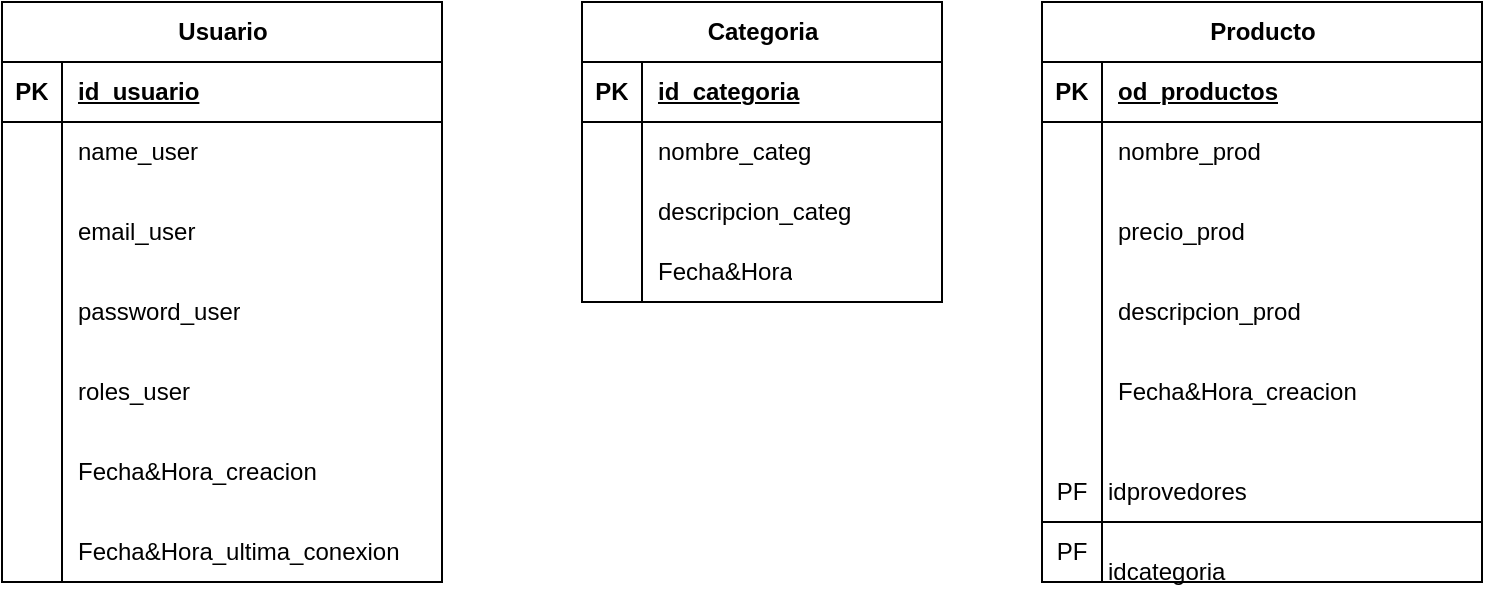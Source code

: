 <mxfile version="21.7.2" type="device">
  <diagram name="Página-1" id="-SicjK3Q40rVKnBRTP0w">
    <mxGraphModel dx="927" dy="536" grid="1" gridSize="10" guides="1" tooltips="1" connect="1" arrows="1" fold="1" page="1" pageScale="1" pageWidth="827" pageHeight="1169" math="0" shadow="0">
      <root>
        <mxCell id="0" />
        <mxCell id="1" parent="0" />
        <mxCell id="uVSQU8OiVjRB_bHvuxRj-1" value="Usuario" style="shape=table;startSize=30;container=1;collapsible=1;childLayout=tableLayout;fixedRows=1;rowLines=0;fontStyle=1;align=center;resizeLast=1;html=1;" vertex="1" parent="1">
          <mxGeometry x="40" y="130" width="220" height="290" as="geometry" />
        </mxCell>
        <mxCell id="uVSQU8OiVjRB_bHvuxRj-2" value="" style="shape=tableRow;horizontal=0;startSize=0;swimlaneHead=0;swimlaneBody=0;fillColor=none;collapsible=0;dropTarget=0;points=[[0,0.5],[1,0.5]];portConstraint=eastwest;top=0;left=0;right=0;bottom=1;" vertex="1" parent="uVSQU8OiVjRB_bHvuxRj-1">
          <mxGeometry y="30" width="220" height="30" as="geometry" />
        </mxCell>
        <mxCell id="uVSQU8OiVjRB_bHvuxRj-3" value="PK" style="shape=partialRectangle;connectable=0;fillColor=none;top=0;left=0;bottom=0;right=0;fontStyle=1;overflow=hidden;whiteSpace=wrap;html=1;" vertex="1" parent="uVSQU8OiVjRB_bHvuxRj-2">
          <mxGeometry width="30" height="30" as="geometry">
            <mxRectangle width="30" height="30" as="alternateBounds" />
          </mxGeometry>
        </mxCell>
        <mxCell id="uVSQU8OiVjRB_bHvuxRj-4" value="id_usuario" style="shape=partialRectangle;connectable=0;fillColor=none;top=0;left=0;bottom=0;right=0;align=left;spacingLeft=6;fontStyle=5;overflow=hidden;whiteSpace=wrap;html=1;" vertex="1" parent="uVSQU8OiVjRB_bHvuxRj-2">
          <mxGeometry x="30" width="190" height="30" as="geometry">
            <mxRectangle width="190" height="30" as="alternateBounds" />
          </mxGeometry>
        </mxCell>
        <mxCell id="uVSQU8OiVjRB_bHvuxRj-5" value="" style="shape=tableRow;horizontal=0;startSize=0;swimlaneHead=0;swimlaneBody=0;fillColor=none;collapsible=0;dropTarget=0;points=[[0,0.5],[1,0.5]];portConstraint=eastwest;top=0;left=0;right=0;bottom=0;" vertex="1" parent="uVSQU8OiVjRB_bHvuxRj-1">
          <mxGeometry y="60" width="220" height="30" as="geometry" />
        </mxCell>
        <mxCell id="uVSQU8OiVjRB_bHvuxRj-6" value="" style="shape=partialRectangle;connectable=0;fillColor=none;top=0;left=0;bottom=0;right=0;editable=1;overflow=hidden;whiteSpace=wrap;html=1;" vertex="1" parent="uVSQU8OiVjRB_bHvuxRj-5">
          <mxGeometry width="30" height="30" as="geometry">
            <mxRectangle width="30" height="30" as="alternateBounds" />
          </mxGeometry>
        </mxCell>
        <mxCell id="uVSQU8OiVjRB_bHvuxRj-7" value="name_user" style="shape=partialRectangle;connectable=0;fillColor=none;top=0;left=0;bottom=0;right=0;align=left;spacingLeft=6;overflow=hidden;whiteSpace=wrap;html=1;" vertex="1" parent="uVSQU8OiVjRB_bHvuxRj-5">
          <mxGeometry x="30" width="190" height="30" as="geometry">
            <mxRectangle width="190" height="30" as="alternateBounds" />
          </mxGeometry>
        </mxCell>
        <mxCell id="uVSQU8OiVjRB_bHvuxRj-8" value="" style="shape=tableRow;horizontal=0;startSize=0;swimlaneHead=0;swimlaneBody=0;fillColor=none;collapsible=0;dropTarget=0;points=[[0,0.5],[1,0.5]];portConstraint=eastwest;top=0;left=0;right=0;bottom=0;" vertex="1" parent="uVSQU8OiVjRB_bHvuxRj-1">
          <mxGeometry y="90" width="220" height="50" as="geometry" />
        </mxCell>
        <mxCell id="uVSQU8OiVjRB_bHvuxRj-9" value="" style="shape=partialRectangle;connectable=0;fillColor=none;top=0;left=0;bottom=0;right=0;editable=1;overflow=hidden;whiteSpace=wrap;html=1;" vertex="1" parent="uVSQU8OiVjRB_bHvuxRj-8">
          <mxGeometry width="30" height="50" as="geometry">
            <mxRectangle width="30" height="50" as="alternateBounds" />
          </mxGeometry>
        </mxCell>
        <mxCell id="uVSQU8OiVjRB_bHvuxRj-10" value="email_user" style="shape=partialRectangle;connectable=0;fillColor=none;top=0;left=0;bottom=0;right=0;align=left;spacingLeft=6;overflow=hidden;whiteSpace=wrap;html=1;" vertex="1" parent="uVSQU8OiVjRB_bHvuxRj-8">
          <mxGeometry x="30" width="190" height="50" as="geometry">
            <mxRectangle width="190" height="50" as="alternateBounds" />
          </mxGeometry>
        </mxCell>
        <mxCell id="uVSQU8OiVjRB_bHvuxRj-11" value="" style="shape=tableRow;horizontal=0;startSize=0;swimlaneHead=0;swimlaneBody=0;fillColor=none;collapsible=0;dropTarget=0;points=[[0,0.5],[1,0.5]];portConstraint=eastwest;top=0;left=0;right=0;bottom=0;" vertex="1" parent="uVSQU8OiVjRB_bHvuxRj-1">
          <mxGeometry y="140" width="220" height="30" as="geometry" />
        </mxCell>
        <mxCell id="uVSQU8OiVjRB_bHvuxRj-12" value="" style="shape=partialRectangle;connectable=0;fillColor=none;top=0;left=0;bottom=0;right=0;editable=1;overflow=hidden;whiteSpace=wrap;html=1;" vertex="1" parent="uVSQU8OiVjRB_bHvuxRj-11">
          <mxGeometry width="30" height="30" as="geometry">
            <mxRectangle width="30" height="30" as="alternateBounds" />
          </mxGeometry>
        </mxCell>
        <mxCell id="uVSQU8OiVjRB_bHvuxRj-13" value="password_user" style="shape=partialRectangle;connectable=0;fillColor=none;top=0;left=0;bottom=0;right=0;align=left;spacingLeft=6;overflow=hidden;whiteSpace=wrap;html=1;" vertex="1" parent="uVSQU8OiVjRB_bHvuxRj-11">
          <mxGeometry x="30" width="190" height="30" as="geometry">
            <mxRectangle width="190" height="30" as="alternateBounds" />
          </mxGeometry>
        </mxCell>
        <mxCell id="uVSQU8OiVjRB_bHvuxRj-14" value="roles_user" style="shape=partialRectangle;connectable=0;fillColor=none;top=0;left=0;bottom=0;right=0;align=left;spacingLeft=6;overflow=hidden;whiteSpace=wrap;html=1;" vertex="1" parent="1">
          <mxGeometry x="70" y="310" width="150" height="30" as="geometry">
            <mxRectangle width="150" height="30" as="alternateBounds" />
          </mxGeometry>
        </mxCell>
        <mxCell id="uVSQU8OiVjRB_bHvuxRj-15" value="Fecha&amp;amp;Hora_creacion" style="shape=partialRectangle;connectable=0;fillColor=none;top=0;left=0;bottom=0;right=0;align=left;spacingLeft=6;overflow=hidden;whiteSpace=wrap;html=1;" vertex="1" parent="1">
          <mxGeometry x="70" y="350" width="150" height="30" as="geometry">
            <mxRectangle width="150" height="30" as="alternateBounds" />
          </mxGeometry>
        </mxCell>
        <mxCell id="uVSQU8OiVjRB_bHvuxRj-16" value="Fecha&amp;amp;Hora_ultima_conexion" style="shape=partialRectangle;connectable=0;fillColor=none;top=0;left=0;bottom=0;right=0;align=left;spacingLeft=6;overflow=hidden;whiteSpace=wrap;html=1;" vertex="1" parent="1">
          <mxGeometry x="70" y="390" width="170" height="30" as="geometry">
            <mxRectangle width="150" height="30" as="alternateBounds" />
          </mxGeometry>
        </mxCell>
        <mxCell id="uVSQU8OiVjRB_bHvuxRj-30" value="" style="endArrow=none;html=1;rounded=0;" edge="1" parent="1">
          <mxGeometry relative="1" as="geometry">
            <mxPoint x="70" y="420" as="sourcePoint" />
            <mxPoint x="70" y="300" as="targetPoint" />
            <Array as="points">
              <mxPoint x="70" y="360" />
            </Array>
          </mxGeometry>
        </mxCell>
        <mxCell id="uVSQU8OiVjRB_bHvuxRj-31" value="" style="resizable=0;html=1;whiteSpace=wrap;align=left;verticalAlign=bottom;" connectable="0" vertex="1" parent="uVSQU8OiVjRB_bHvuxRj-30">
          <mxGeometry x="-1" relative="1" as="geometry" />
        </mxCell>
        <mxCell id="uVSQU8OiVjRB_bHvuxRj-32" value="" style="resizable=0;html=1;whiteSpace=wrap;align=right;verticalAlign=bottom;" connectable="0" vertex="1" parent="uVSQU8OiVjRB_bHvuxRj-30">
          <mxGeometry x="1" relative="1" as="geometry" />
        </mxCell>
        <mxCell id="uVSQU8OiVjRB_bHvuxRj-33" value="Categoria" style="shape=table;startSize=30;container=1;collapsible=1;childLayout=tableLayout;fixedRows=1;rowLines=0;fontStyle=1;align=center;resizeLast=1;html=1;" vertex="1" parent="1">
          <mxGeometry x="330" y="130" width="180" height="150" as="geometry" />
        </mxCell>
        <mxCell id="uVSQU8OiVjRB_bHvuxRj-34" value="" style="shape=tableRow;horizontal=0;startSize=0;swimlaneHead=0;swimlaneBody=0;fillColor=none;collapsible=0;dropTarget=0;points=[[0,0.5],[1,0.5]];portConstraint=eastwest;top=0;left=0;right=0;bottom=1;" vertex="1" parent="uVSQU8OiVjRB_bHvuxRj-33">
          <mxGeometry y="30" width="180" height="30" as="geometry" />
        </mxCell>
        <mxCell id="uVSQU8OiVjRB_bHvuxRj-35" value="PK" style="shape=partialRectangle;connectable=0;fillColor=none;top=0;left=0;bottom=0;right=0;fontStyle=1;overflow=hidden;whiteSpace=wrap;html=1;" vertex="1" parent="uVSQU8OiVjRB_bHvuxRj-34">
          <mxGeometry width="30" height="30" as="geometry">
            <mxRectangle width="30" height="30" as="alternateBounds" />
          </mxGeometry>
        </mxCell>
        <mxCell id="uVSQU8OiVjRB_bHvuxRj-36" value="id_categoria" style="shape=partialRectangle;connectable=0;fillColor=none;top=0;left=0;bottom=0;right=0;align=left;spacingLeft=6;fontStyle=5;overflow=hidden;whiteSpace=wrap;html=1;" vertex="1" parent="uVSQU8OiVjRB_bHvuxRj-34">
          <mxGeometry x="30" width="150" height="30" as="geometry">
            <mxRectangle width="150" height="30" as="alternateBounds" />
          </mxGeometry>
        </mxCell>
        <mxCell id="uVSQU8OiVjRB_bHvuxRj-37" value="" style="shape=tableRow;horizontal=0;startSize=0;swimlaneHead=0;swimlaneBody=0;fillColor=none;collapsible=0;dropTarget=0;points=[[0,0.5],[1,0.5]];portConstraint=eastwest;top=0;left=0;right=0;bottom=0;" vertex="1" parent="uVSQU8OiVjRB_bHvuxRj-33">
          <mxGeometry y="60" width="180" height="30" as="geometry" />
        </mxCell>
        <mxCell id="uVSQU8OiVjRB_bHvuxRj-38" value="" style="shape=partialRectangle;connectable=0;fillColor=none;top=0;left=0;bottom=0;right=0;editable=1;overflow=hidden;whiteSpace=wrap;html=1;" vertex="1" parent="uVSQU8OiVjRB_bHvuxRj-37">
          <mxGeometry width="30" height="30" as="geometry">
            <mxRectangle width="30" height="30" as="alternateBounds" />
          </mxGeometry>
        </mxCell>
        <mxCell id="uVSQU8OiVjRB_bHvuxRj-39" value="nombre_categ" style="shape=partialRectangle;connectable=0;fillColor=none;top=0;left=0;bottom=0;right=0;align=left;spacingLeft=6;overflow=hidden;whiteSpace=wrap;html=1;" vertex="1" parent="uVSQU8OiVjRB_bHvuxRj-37">
          <mxGeometry x="30" width="150" height="30" as="geometry">
            <mxRectangle width="150" height="30" as="alternateBounds" />
          </mxGeometry>
        </mxCell>
        <mxCell id="uVSQU8OiVjRB_bHvuxRj-40" value="" style="shape=tableRow;horizontal=0;startSize=0;swimlaneHead=0;swimlaneBody=0;fillColor=none;collapsible=0;dropTarget=0;points=[[0,0.5],[1,0.5]];portConstraint=eastwest;top=0;left=0;right=0;bottom=0;" vertex="1" parent="uVSQU8OiVjRB_bHvuxRj-33">
          <mxGeometry y="90" width="180" height="30" as="geometry" />
        </mxCell>
        <mxCell id="uVSQU8OiVjRB_bHvuxRj-41" value="" style="shape=partialRectangle;connectable=0;fillColor=none;top=0;left=0;bottom=0;right=0;editable=1;overflow=hidden;whiteSpace=wrap;html=1;" vertex="1" parent="uVSQU8OiVjRB_bHvuxRj-40">
          <mxGeometry width="30" height="30" as="geometry">
            <mxRectangle width="30" height="30" as="alternateBounds" />
          </mxGeometry>
        </mxCell>
        <mxCell id="uVSQU8OiVjRB_bHvuxRj-42" value="descripcion_categ" style="shape=partialRectangle;connectable=0;fillColor=none;top=0;left=0;bottom=0;right=0;align=left;spacingLeft=6;overflow=hidden;whiteSpace=wrap;html=1;" vertex="1" parent="uVSQU8OiVjRB_bHvuxRj-40">
          <mxGeometry x="30" width="150" height="30" as="geometry">
            <mxRectangle width="150" height="30" as="alternateBounds" />
          </mxGeometry>
        </mxCell>
        <mxCell id="uVSQU8OiVjRB_bHvuxRj-43" value="" style="shape=tableRow;horizontal=0;startSize=0;swimlaneHead=0;swimlaneBody=0;fillColor=none;collapsible=0;dropTarget=0;points=[[0,0.5],[1,0.5]];portConstraint=eastwest;top=0;left=0;right=0;bottom=0;" vertex="1" parent="uVSQU8OiVjRB_bHvuxRj-33">
          <mxGeometry y="120" width="180" height="30" as="geometry" />
        </mxCell>
        <mxCell id="uVSQU8OiVjRB_bHvuxRj-44" value="" style="shape=partialRectangle;connectable=0;fillColor=none;top=0;left=0;bottom=0;right=0;editable=1;overflow=hidden;whiteSpace=wrap;html=1;" vertex="1" parent="uVSQU8OiVjRB_bHvuxRj-43">
          <mxGeometry width="30" height="30" as="geometry">
            <mxRectangle width="30" height="30" as="alternateBounds" />
          </mxGeometry>
        </mxCell>
        <mxCell id="uVSQU8OiVjRB_bHvuxRj-45" value="Fecha&amp;amp;Hora" style="shape=partialRectangle;connectable=0;fillColor=none;top=0;left=0;bottom=0;right=0;align=left;spacingLeft=6;overflow=hidden;whiteSpace=wrap;html=1;" vertex="1" parent="uVSQU8OiVjRB_bHvuxRj-43">
          <mxGeometry x="30" width="150" height="30" as="geometry">
            <mxRectangle width="150" height="30" as="alternateBounds" />
          </mxGeometry>
        </mxCell>
        <mxCell id="uVSQU8OiVjRB_bHvuxRj-46" value="Producto" style="shape=table;startSize=30;container=1;collapsible=1;childLayout=tableLayout;fixedRows=1;rowLines=0;fontStyle=1;align=center;resizeLast=1;html=1;" vertex="1" parent="1">
          <mxGeometry x="560" y="130" width="220" height="290" as="geometry" />
        </mxCell>
        <mxCell id="uVSQU8OiVjRB_bHvuxRj-47" value="" style="shape=tableRow;horizontal=0;startSize=0;swimlaneHead=0;swimlaneBody=0;fillColor=none;collapsible=0;dropTarget=0;points=[[0,0.5],[1,0.5]];portConstraint=eastwest;top=0;left=0;right=0;bottom=1;" vertex="1" parent="uVSQU8OiVjRB_bHvuxRj-46">
          <mxGeometry y="30" width="220" height="30" as="geometry" />
        </mxCell>
        <mxCell id="uVSQU8OiVjRB_bHvuxRj-48" value="PK" style="shape=partialRectangle;connectable=0;fillColor=none;top=0;left=0;bottom=0;right=0;fontStyle=1;overflow=hidden;whiteSpace=wrap;html=1;" vertex="1" parent="uVSQU8OiVjRB_bHvuxRj-47">
          <mxGeometry width="30" height="30" as="geometry">
            <mxRectangle width="30" height="30" as="alternateBounds" />
          </mxGeometry>
        </mxCell>
        <mxCell id="uVSQU8OiVjRB_bHvuxRj-49" value="od_productos" style="shape=partialRectangle;connectable=0;fillColor=none;top=0;left=0;bottom=0;right=0;align=left;spacingLeft=6;fontStyle=5;overflow=hidden;whiteSpace=wrap;html=1;" vertex="1" parent="uVSQU8OiVjRB_bHvuxRj-47">
          <mxGeometry x="30" width="190" height="30" as="geometry">
            <mxRectangle width="190" height="30" as="alternateBounds" />
          </mxGeometry>
        </mxCell>
        <mxCell id="uVSQU8OiVjRB_bHvuxRj-50" value="" style="shape=tableRow;horizontal=0;startSize=0;swimlaneHead=0;swimlaneBody=0;fillColor=none;collapsible=0;dropTarget=0;points=[[0,0.5],[1,0.5]];portConstraint=eastwest;top=0;left=0;right=0;bottom=0;" vertex="1" parent="uVSQU8OiVjRB_bHvuxRj-46">
          <mxGeometry y="60" width="220" height="30" as="geometry" />
        </mxCell>
        <mxCell id="uVSQU8OiVjRB_bHvuxRj-51" value="" style="shape=partialRectangle;connectable=0;fillColor=none;top=0;left=0;bottom=0;right=0;editable=1;overflow=hidden;whiteSpace=wrap;html=1;" vertex="1" parent="uVSQU8OiVjRB_bHvuxRj-50">
          <mxGeometry width="30" height="30" as="geometry">
            <mxRectangle width="30" height="30" as="alternateBounds" />
          </mxGeometry>
        </mxCell>
        <mxCell id="uVSQU8OiVjRB_bHvuxRj-52" value="nombre_prod" style="shape=partialRectangle;connectable=0;fillColor=none;top=0;left=0;bottom=0;right=0;align=left;spacingLeft=6;overflow=hidden;whiteSpace=wrap;html=1;" vertex="1" parent="uVSQU8OiVjRB_bHvuxRj-50">
          <mxGeometry x="30" width="190" height="30" as="geometry">
            <mxRectangle width="190" height="30" as="alternateBounds" />
          </mxGeometry>
        </mxCell>
        <mxCell id="uVSQU8OiVjRB_bHvuxRj-53" value="" style="shape=tableRow;horizontal=0;startSize=0;swimlaneHead=0;swimlaneBody=0;fillColor=none;collapsible=0;dropTarget=0;points=[[0,0.5],[1,0.5]];portConstraint=eastwest;top=0;left=0;right=0;bottom=0;" vertex="1" parent="uVSQU8OiVjRB_bHvuxRj-46">
          <mxGeometry y="90" width="220" height="50" as="geometry" />
        </mxCell>
        <mxCell id="uVSQU8OiVjRB_bHvuxRj-54" value="" style="shape=partialRectangle;connectable=0;fillColor=none;top=0;left=0;bottom=0;right=0;editable=1;overflow=hidden;whiteSpace=wrap;html=1;" vertex="1" parent="uVSQU8OiVjRB_bHvuxRj-53">
          <mxGeometry width="30" height="50" as="geometry">
            <mxRectangle width="30" height="50" as="alternateBounds" />
          </mxGeometry>
        </mxCell>
        <mxCell id="uVSQU8OiVjRB_bHvuxRj-55" value="precio_prod" style="shape=partialRectangle;connectable=0;fillColor=none;top=0;left=0;bottom=0;right=0;align=left;spacingLeft=6;overflow=hidden;whiteSpace=wrap;html=1;" vertex="1" parent="uVSQU8OiVjRB_bHvuxRj-53">
          <mxGeometry x="30" width="190" height="50" as="geometry">
            <mxRectangle width="190" height="50" as="alternateBounds" />
          </mxGeometry>
        </mxCell>
        <mxCell id="uVSQU8OiVjRB_bHvuxRj-56" value="" style="shape=tableRow;horizontal=0;startSize=0;swimlaneHead=0;swimlaneBody=0;fillColor=none;collapsible=0;dropTarget=0;points=[[0,0.5],[1,0.5]];portConstraint=eastwest;top=0;left=0;right=0;bottom=0;" vertex="1" parent="uVSQU8OiVjRB_bHvuxRj-46">
          <mxGeometry y="140" width="220" height="30" as="geometry" />
        </mxCell>
        <mxCell id="uVSQU8OiVjRB_bHvuxRj-57" value="" style="shape=partialRectangle;connectable=0;fillColor=none;top=0;left=0;bottom=0;right=0;editable=1;overflow=hidden;whiteSpace=wrap;html=1;" vertex="1" parent="uVSQU8OiVjRB_bHvuxRj-56">
          <mxGeometry width="30" height="30" as="geometry">
            <mxRectangle width="30" height="30" as="alternateBounds" />
          </mxGeometry>
        </mxCell>
        <mxCell id="uVSQU8OiVjRB_bHvuxRj-58" value="descripcion_prod" style="shape=partialRectangle;connectable=0;fillColor=none;top=0;left=0;bottom=0;right=0;align=left;spacingLeft=6;overflow=hidden;whiteSpace=wrap;html=1;" vertex="1" parent="uVSQU8OiVjRB_bHvuxRj-56">
          <mxGeometry x="30" width="190" height="30" as="geometry">
            <mxRectangle width="190" height="30" as="alternateBounds" />
          </mxGeometry>
        </mxCell>
        <mxCell id="uVSQU8OiVjRB_bHvuxRj-59" value="Fecha&amp;amp;Hora_creacion" style="shape=partialRectangle;connectable=0;fillColor=none;top=0;left=0;bottom=0;right=0;align=left;spacingLeft=6;overflow=hidden;whiteSpace=wrap;html=1;" vertex="1" parent="1">
          <mxGeometry x="590" y="310" width="150" height="30" as="geometry">
            <mxRectangle width="150" height="30" as="alternateBounds" />
          </mxGeometry>
        </mxCell>
        <mxCell id="uVSQU8OiVjRB_bHvuxRj-60" value="idprovedores" style="shape=partialRectangle;connectable=0;fillColor=none;top=0;left=0;bottom=0;right=0;align=left;spacingLeft=6;overflow=hidden;whiteSpace=wrap;html=1;" vertex="1" parent="1">
          <mxGeometry x="585" y="360" width="150" height="30" as="geometry">
            <mxRectangle width="150" height="30" as="alternateBounds" />
          </mxGeometry>
        </mxCell>
        <mxCell id="uVSQU8OiVjRB_bHvuxRj-61" value="idcategoria" style="shape=partialRectangle;connectable=0;fillColor=none;top=0;left=0;bottom=0;right=0;align=left;spacingLeft=6;overflow=hidden;whiteSpace=wrap;html=1;" vertex="1" parent="1">
          <mxGeometry x="585" y="400" width="170" height="30" as="geometry">
            <mxRectangle width="150" height="30" as="alternateBounds" />
          </mxGeometry>
        </mxCell>
        <mxCell id="uVSQU8OiVjRB_bHvuxRj-62" value="" style="endArrow=none;html=1;rounded=0;" edge="1" parent="1">
          <mxGeometry relative="1" as="geometry">
            <mxPoint x="590" y="420" as="sourcePoint" />
            <mxPoint x="590" y="300" as="targetPoint" />
            <Array as="points">
              <mxPoint x="590" y="360" />
            </Array>
          </mxGeometry>
        </mxCell>
        <mxCell id="uVSQU8OiVjRB_bHvuxRj-63" value="" style="resizable=0;html=1;whiteSpace=wrap;align=left;verticalAlign=bottom;" connectable="0" vertex="1" parent="uVSQU8OiVjRB_bHvuxRj-62">
          <mxGeometry x="-1" relative="1" as="geometry" />
        </mxCell>
        <mxCell id="uVSQU8OiVjRB_bHvuxRj-64" value="" style="resizable=0;html=1;whiteSpace=wrap;align=right;verticalAlign=bottom;" connectable="0" vertex="1" parent="uVSQU8OiVjRB_bHvuxRj-62">
          <mxGeometry x="1" relative="1" as="geometry" />
        </mxCell>
        <mxCell id="uVSQU8OiVjRB_bHvuxRj-65" value="" style="endArrow=none;html=1;rounded=0;exitX=0;exitY=0;exitDx=0;exitDy=0;" edge="1" parent="1" source="uVSQU8OiVjRB_bHvuxRj-66">
          <mxGeometry relative="1" as="geometry">
            <mxPoint x="560" y="390" as="sourcePoint" />
            <mxPoint x="780" y="390" as="targetPoint" />
            <Array as="points">
              <mxPoint x="650" y="390" />
            </Array>
          </mxGeometry>
        </mxCell>
        <mxCell id="uVSQU8OiVjRB_bHvuxRj-67" value="" style="endArrow=none;html=1;rounded=0;" edge="1" parent="1" target="uVSQU8OiVjRB_bHvuxRj-66">
          <mxGeometry relative="1" as="geometry">
            <mxPoint x="560" y="390" as="sourcePoint" />
            <mxPoint x="780" y="390" as="targetPoint" />
            <Array as="points" />
          </mxGeometry>
        </mxCell>
        <mxCell id="uVSQU8OiVjRB_bHvuxRj-66" value="PF" style="text;html=1;strokeColor=none;fillColor=none;align=center;verticalAlign=middle;whiteSpace=wrap;rounded=0;" vertex="1" parent="1">
          <mxGeometry x="560" y="390" width="30" height="30" as="geometry" />
        </mxCell>
        <mxCell id="uVSQU8OiVjRB_bHvuxRj-68" value="PF" style="text;html=1;strokeColor=none;fillColor=none;align=center;verticalAlign=middle;whiteSpace=wrap;rounded=0;" vertex="1" parent="1">
          <mxGeometry x="560" y="360" width="30" height="30" as="geometry" />
        </mxCell>
      </root>
    </mxGraphModel>
  </diagram>
</mxfile>
